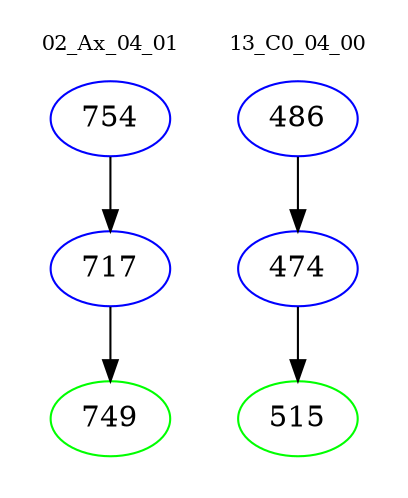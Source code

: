 digraph{
subgraph cluster_0 {
color = white
label = "02_Ax_04_01";
fontsize=10;
T0_754 [label="754", color="blue"]
T0_754 -> T0_717 [color="black"]
T0_717 [label="717", color="blue"]
T0_717 -> T0_749 [color="black"]
T0_749 [label="749", color="green"]
}
subgraph cluster_1 {
color = white
label = "13_C0_04_00";
fontsize=10;
T1_486 [label="486", color="blue"]
T1_486 -> T1_474 [color="black"]
T1_474 [label="474", color="blue"]
T1_474 -> T1_515 [color="black"]
T1_515 [label="515", color="green"]
}
}
